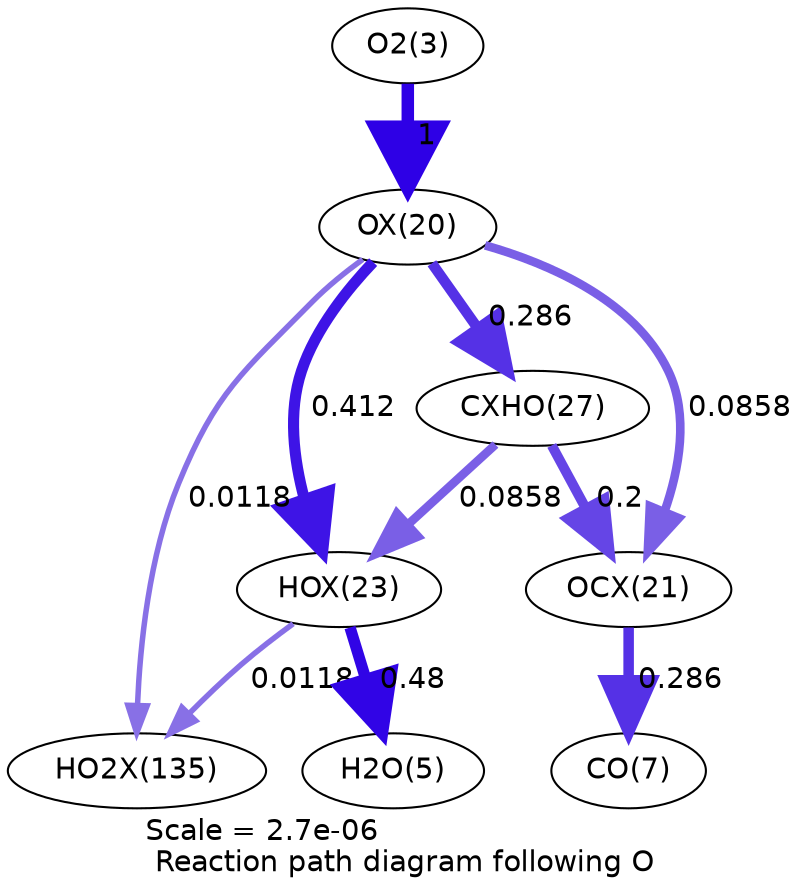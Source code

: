 digraph reaction_paths {
center=1;
s5 -> s23[fontname="Helvetica", penwidth=6, arrowsize=3, color="0.7, 1.5, 0.9"
, label=" 1"];
s23 -> s26[fontname="Helvetica", penwidth=5.33, arrowsize=2.67, color="0.7, 0.912, 0.9"
, label=" 0.412"];
s23 -> s29[fontname="Helvetica", penwidth=5.05, arrowsize=2.53, color="0.7, 0.786, 0.9"
, label=" 0.286"];
s23 -> s24[fontname="Helvetica", penwidth=4.15, arrowsize=2.07, color="0.7, 0.586, 0.9"
, label=" 0.0858"];
s23 -> s37[fontname="Helvetica", penwidth=2.65, arrowsize=1.32, color="0.7, 0.512, 0.9"
, label=" 0.0118"];
s26 -> s7[fontname="Helvetica", penwidth=5.45, arrowsize=2.72, color="0.7, 0.98, 0.9"
, label=" 0.48"];
s29 -> s26[fontname="Helvetica", penwidth=4.15, arrowsize=2.07, color="0.7, 0.586, 0.9"
, label=" 0.0858"];
s26 -> s37[fontname="Helvetica", penwidth=2.65, arrowsize=1.32, color="0.7, 0.512, 0.9"
, label=" 0.0118"];
s29 -> s24[fontname="Helvetica", penwidth=4.79, arrowsize=2.39, color="0.7, 0.7, 0.9"
, label=" 0.2"];
s24 -> s9[fontname="Helvetica", penwidth=5.05, arrowsize=2.53, color="0.7, 0.786, 0.9"
, label=" 0.286"];
s5 [ fontname="Helvetica", label="O2(3)"];
s7 [ fontname="Helvetica", label="H2O(5)"];
s9 [ fontname="Helvetica", label="CO(7)"];
s23 [ fontname="Helvetica", label="OX(20)"];
s24 [ fontname="Helvetica", label="OCX(21)"];
s26 [ fontname="Helvetica", label="HOX(23)"];
s29 [ fontname="Helvetica", label="CXHO(27)"];
s37 [ fontname="Helvetica", label="HO2X(135)"];
 label = "Scale = 2.7e-06\l Reaction path diagram following O";
 fontname = "Helvetica";
}
